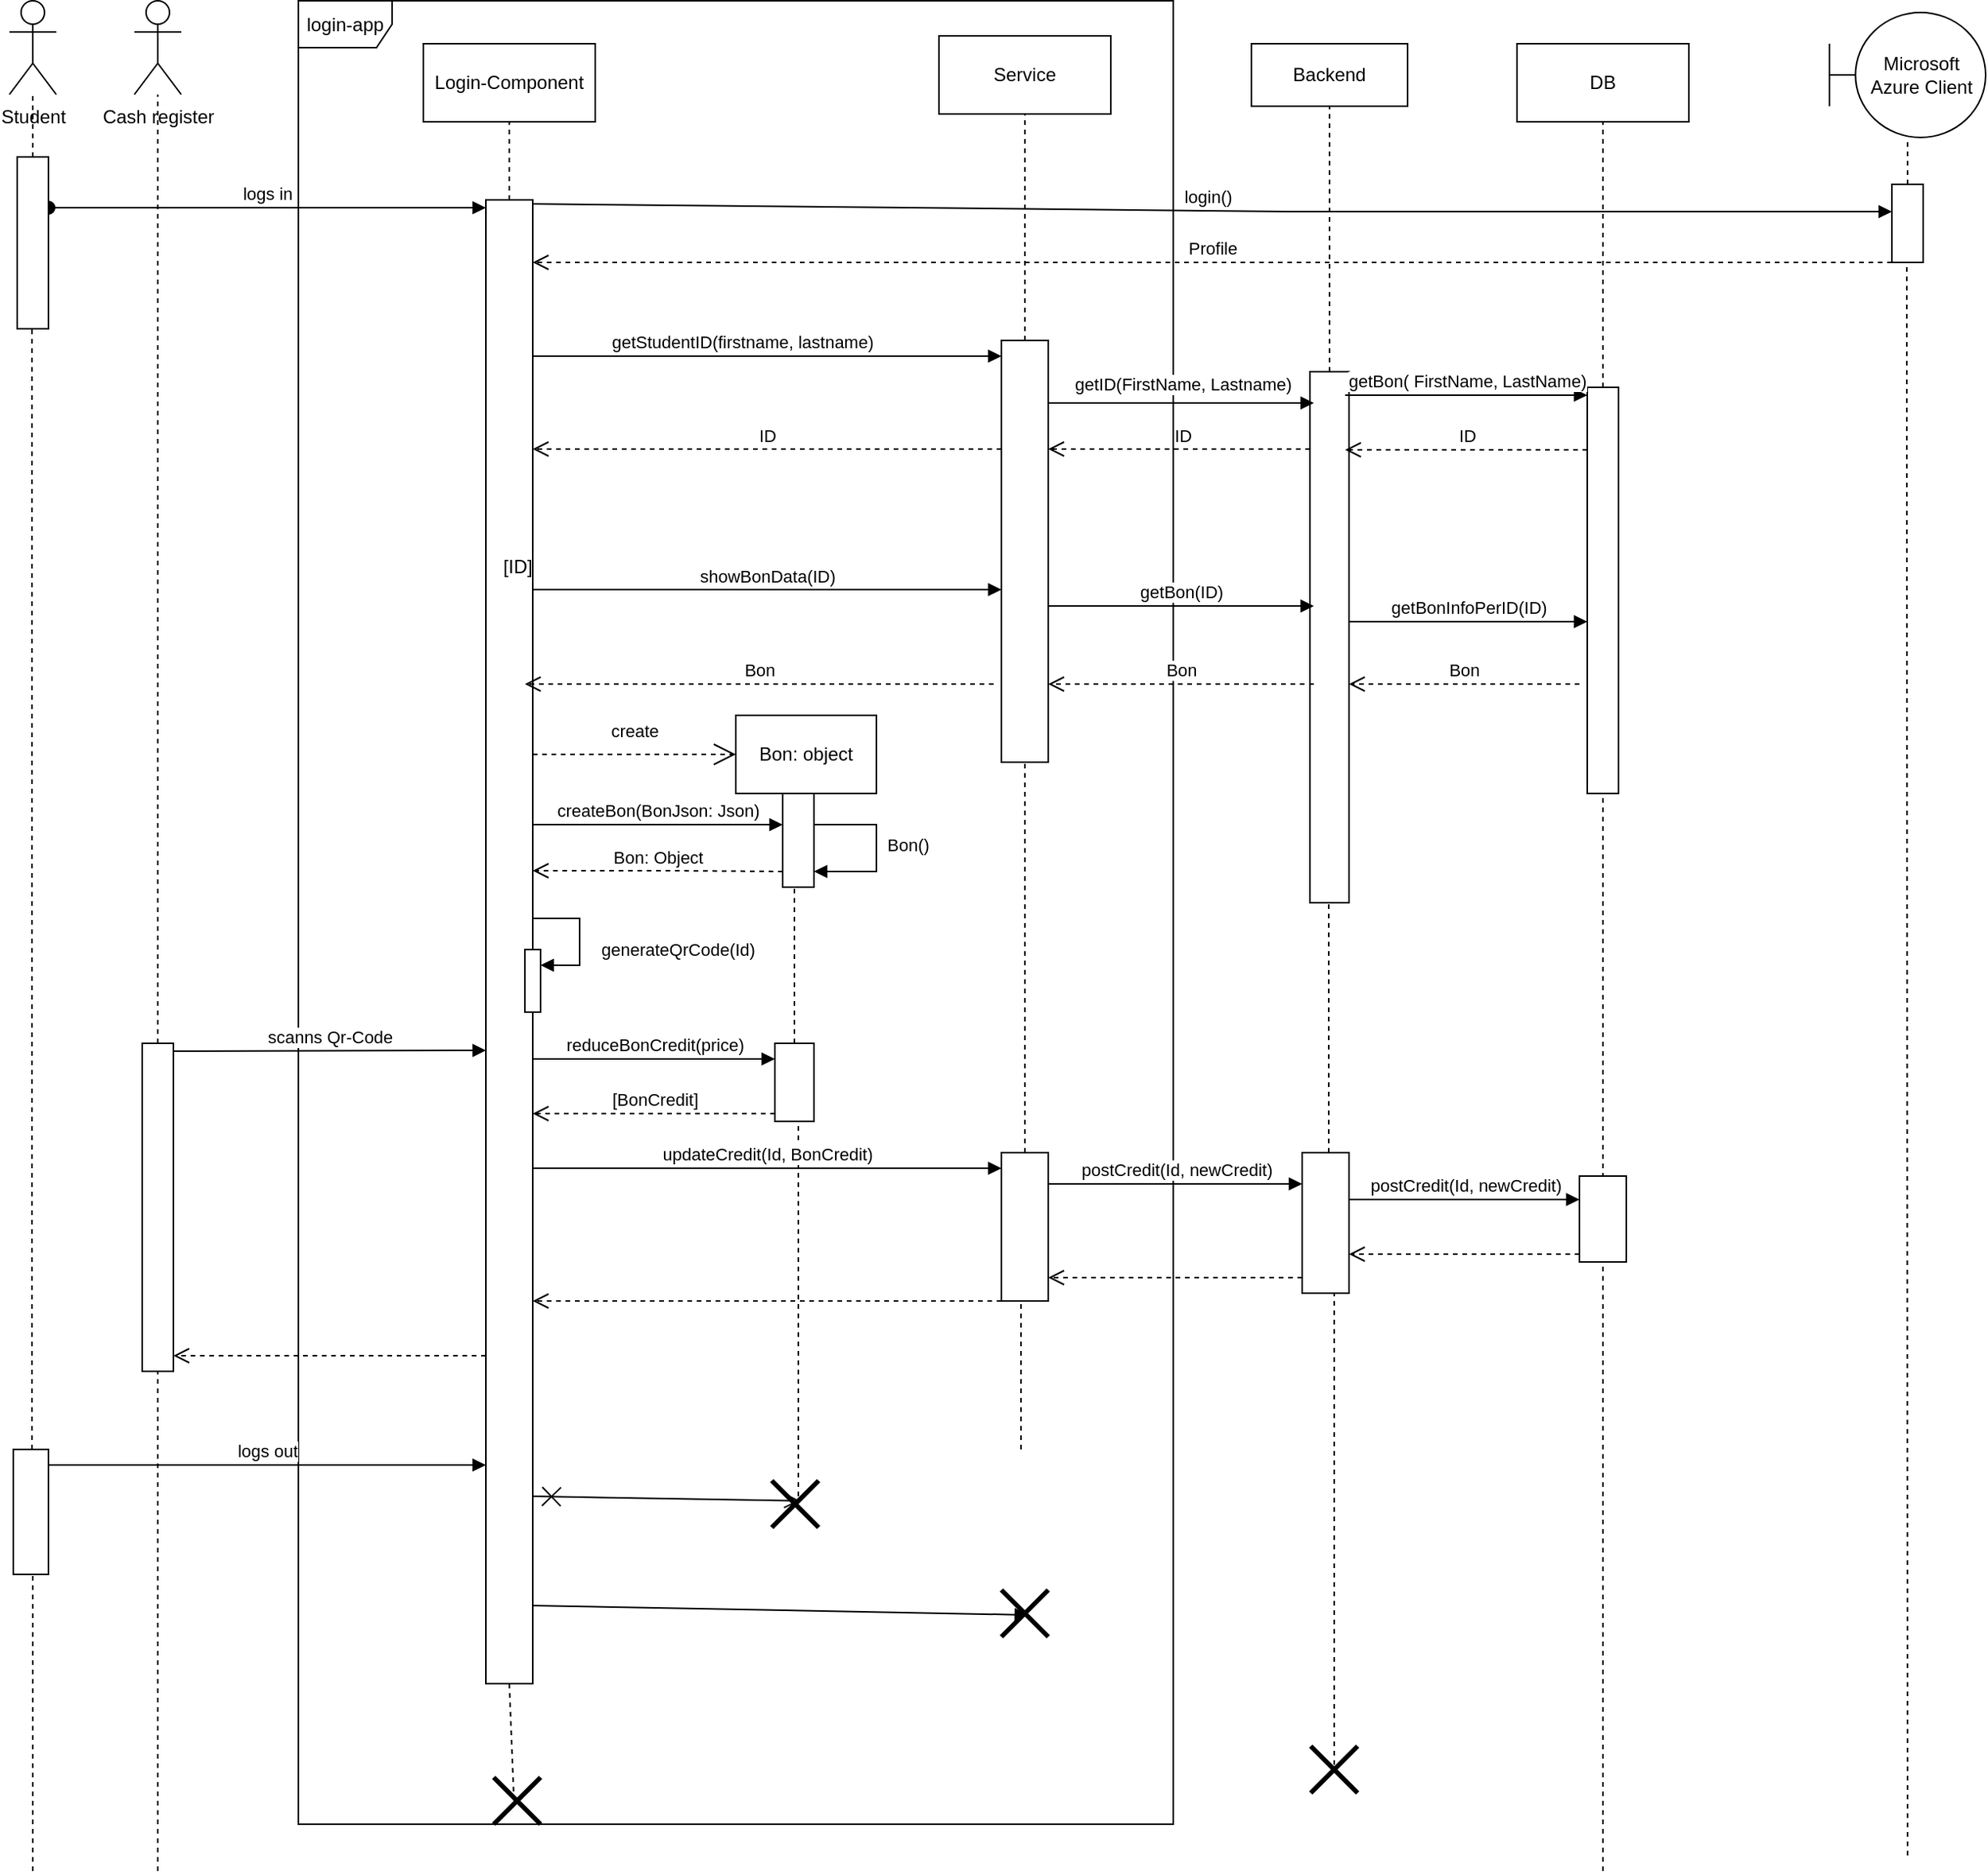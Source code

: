 <mxfile version="24.0.4" type="device">
  <diagram name="Page-1" id="Fj9ofP0NDVvWFLl9DVLK">
    <mxGraphModel dx="4253" dy="986" grid="1" gridSize="10" guides="1" tooltips="1" connect="1" arrows="1" fold="1" page="1" pageScale="1" pageWidth="2339" pageHeight="3300" background="none" math="0" shadow="0">
      <root>
        <mxCell id="0" />
        <mxCell id="1" parent="0" />
        <mxCell id="jAa6RLU_M62SWimMwOWj-7" value="Login-Component" style="html=1;whiteSpace=wrap;" parent="1" vertex="1">
          <mxGeometry x="170" y="30" width="110" height="50" as="geometry" />
        </mxCell>
        <mxCell id="jAa6RLU_M62SWimMwOWj-10" value="logs in" style="html=1;verticalAlign=bottom;startArrow=oval;endArrow=block;startSize=8;curved=0;rounded=0;entryX=0;entryY=0;entryDx=0;entryDy=5;" parent="1" source="LBW8_7YGmYP_Y5rvIaW_-118" target="jAa6RLU_M62SWimMwOWj-9" edge="1">
          <mxGeometry relative="1" as="geometry">
            <mxPoint x="70" y="130" as="sourcePoint" />
          </mxGeometry>
        </mxCell>
        <mxCell id="jAa6RLU_M62SWimMwOWj-31" value="login()" style="html=1;verticalAlign=bottom;endArrow=block;curved=0;rounded=0;exitX=1;exitY=0;exitDx=0;exitDy=5;exitPerimeter=0;" parent="1" target="LBW8_7YGmYP_Y5rvIaW_-93" edge="1">
          <mxGeometry width="80" relative="1" as="geometry">
            <mxPoint x="235" y="132.5" as="sourcePoint" />
            <mxPoint x="1105" y="122.5" as="targetPoint" />
            <Array as="points">
              <mxPoint x="725" y="137.5" />
            </Array>
          </mxGeometry>
        </mxCell>
        <mxCell id="jAa6RLU_M62SWimMwOWj-32" value="Profile" style="html=1;verticalAlign=bottom;endArrow=open;dashed=1;endSize=8;curved=0;rounded=0;" parent="1" edge="1">
          <mxGeometry relative="1" as="geometry">
            <mxPoint x="1110" y="170" as="sourcePoint" />
            <mxPoint x="240" y="170" as="targetPoint" />
          </mxGeometry>
        </mxCell>
        <mxCell id="jAa6RLU_M62SWimMwOWj-35" value="" style="endArrow=none;dashed=1;html=1;rounded=0;entryX=0.5;entryY=1;entryDx=0;entryDy=0;" parent="1" source="jAa6RLU_M62SWimMwOWj-9" target="jAa6RLU_M62SWimMwOWj-7" edge="1">
          <mxGeometry width="50" height="50" relative="1" as="geometry">
            <mxPoint x="285" y="500" as="sourcePoint" />
            <mxPoint x="300" y="90" as="targetPoint" />
          </mxGeometry>
        </mxCell>
        <mxCell id="jAa6RLU_M62SWimMwOWj-9" value="" style="html=1;points=[[0,0,0,0,5],[0,1,0,0,-5],[1,0,0,0,5],[1,1,0,0,-5]];perimeter=orthogonalPerimeter;outlineConnect=0;targetShapes=umlLifeline;portConstraint=eastwest;newEdgeStyle={&quot;curved&quot;:0,&quot;rounded&quot;:0};" parent="1" vertex="1">
          <mxGeometry x="210" y="130" width="30" height="950" as="geometry" />
        </mxCell>
        <mxCell id="jAa6RLU_M62SWimMwOWj-37" value="Service" style="html=1;whiteSpace=wrap;" parent="1" vertex="1">
          <mxGeometry x="500" y="25" width="110" height="50" as="geometry" />
        </mxCell>
        <mxCell id="jAa6RLU_M62SWimMwOWj-38" value="" style="endArrow=none;dashed=1;html=1;rounded=0;entryX=0.5;entryY=1;entryDx=0;entryDy=0;" parent="1" source="jAa6RLU_M62SWimMwOWj-41" target="jAa6RLU_M62SWimMwOWj-37" edge="1">
          <mxGeometry width="50" height="50" relative="1" as="geometry">
            <mxPoint x="740" y="525" as="sourcePoint" />
            <mxPoint x="730" y="165" as="targetPoint" />
          </mxGeometry>
        </mxCell>
        <mxCell id="jAa6RLU_M62SWimMwOWj-41" value="" style="html=1;points=[[0,0,0,0,5],[0,1,0,0,-5],[1,0,0,0,5],[1,1,0,0,-5]];perimeter=orthogonalPerimeter;outlineConnect=0;targetShapes=umlLifeline;portConstraint=eastwest;newEdgeStyle={&quot;curved&quot;:0,&quot;rounded&quot;:0};" parent="1" vertex="1">
          <mxGeometry x="540" y="220" width="30" height="270" as="geometry" />
        </mxCell>
        <mxCell id="BobR8et6HaCBwJBaFqmI-1" value="Backend" style="html=1;whiteSpace=wrap;" parent="1" vertex="1">
          <mxGeometry x="700" y="30" width="100" height="40" as="geometry" />
        </mxCell>
        <mxCell id="BobR8et6HaCBwJBaFqmI-2" value="" style="endArrow=none;dashed=1;html=1;rounded=0;entryX=0.5;entryY=1;entryDx=0;entryDy=0;" parent="1" source="BobR8et6HaCBwJBaFqmI-4" target="BobR8et6HaCBwJBaFqmI-1" edge="1">
          <mxGeometry width="50" height="50" relative="1" as="geometry">
            <mxPoint x="750" y="590" as="sourcePoint" />
            <mxPoint x="750" y="110" as="targetPoint" />
          </mxGeometry>
        </mxCell>
        <mxCell id="BobR8et6HaCBwJBaFqmI-4" value="" style="html=1;points=[[0,0,0,0,5],[0,1,0,0,-5],[1,0,0,0,5],[1,1,0,0,-5]];perimeter=orthogonalPerimeter;outlineConnect=0;targetShapes=umlLifeline;portConstraint=eastwest;newEdgeStyle={&quot;curved&quot;:0,&quot;rounded&quot;:0};" parent="1" vertex="1">
          <mxGeometry x="737.5" y="240" width="25" height="340" as="geometry" />
        </mxCell>
        <mxCell id="BobR8et6HaCBwJBaFqmI-18" value="getStudentID(firstname, lastname)" style="html=1;verticalAlign=bottom;endArrow=block;curved=0;rounded=0;" parent="1" source="jAa6RLU_M62SWimMwOWj-9" target="jAa6RLU_M62SWimMwOWj-41" edge="1">
          <mxGeometry x="-0.111" width="80" relative="1" as="geometry">
            <mxPoint x="290" y="230" as="sourcePoint" />
            <mxPoint x="470" y="230" as="targetPoint" />
            <Array as="points">
              <mxPoint x="360" y="230" />
              <mxPoint x="390" y="230" />
            </Array>
            <mxPoint as="offset" />
          </mxGeometry>
        </mxCell>
        <mxCell id="BobR8et6HaCBwJBaFqmI-22" value="ID" style="html=1;verticalAlign=bottom;endArrow=open;dashed=1;endSize=8;curved=0;rounded=0;" parent="1" target="jAa6RLU_M62SWimMwOWj-41" edge="1">
          <mxGeometry x="-0.011" relative="1" as="geometry">
            <mxPoint x="737.5" y="289.5" as="sourcePoint" />
            <mxPoint x="580" y="290" as="targetPoint" />
            <Array as="points">
              <mxPoint x="670" y="289.5" />
            </Array>
            <mxPoint x="1" as="offset" />
          </mxGeometry>
        </mxCell>
        <mxCell id="LBW8_7YGmYP_Y5rvIaW_-3" value="login-app" style="shape=umlFrame;whiteSpace=wrap;html=1;pointerEvents=0;" parent="1" vertex="1">
          <mxGeometry x="90" y="2.5" width="560" height="1167.5" as="geometry" />
        </mxCell>
        <mxCell id="LBW8_7YGmYP_Y5rvIaW_-7" value="getID(FirstName, Lastname)" style="html=1;verticalAlign=bottom;endArrow=block;curved=0;rounded=0;" parent="1" source="jAa6RLU_M62SWimMwOWj-41" edge="1">
          <mxGeometry x="0.01" y="3" width="80" relative="1" as="geometry">
            <mxPoint x="530" y="260" as="sourcePoint" />
            <mxPoint x="740" y="260" as="targetPoint" />
            <mxPoint as="offset" />
          </mxGeometry>
        </mxCell>
        <mxCell id="LBW8_7YGmYP_Y5rvIaW_-8" value="ID" style="html=1;verticalAlign=bottom;endArrow=open;dashed=1;endSize=8;curved=0;rounded=0;" parent="1" source="jAa6RLU_M62SWimMwOWj-41" target="jAa6RLU_M62SWimMwOWj-9" edge="1">
          <mxGeometry relative="1" as="geometry">
            <mxPoint x="470" y="289.5" as="sourcePoint" />
            <mxPoint x="290" y="289.5" as="targetPoint" />
            <Array as="points">
              <mxPoint x="380" y="289.5" />
            </Array>
          </mxGeometry>
        </mxCell>
        <mxCell id="LBW8_7YGmYP_Y5rvIaW_-26" value="" style="html=1;points=[[0,0,0,0,5],[0,1,0,0,-5],[1,0,0,0,5],[1,1,0,0,-5]];perimeter=orthogonalPerimeter;outlineConnect=0;targetShapes=umlLifeline;portConstraint=eastwest;newEdgeStyle={&quot;curved&quot;:0,&quot;rounded&quot;:0};" parent="1" vertex="1">
          <mxGeometry x="235" y="610" width="10" height="40" as="geometry" />
        </mxCell>
        <mxCell id="LBW8_7YGmYP_Y5rvIaW_-27" value="generateQrCode(Id)" style="html=1;align=left;spacingLeft=2;endArrow=block;rounded=0;edgeStyle=orthogonalEdgeStyle;curved=0;rounded=0;" parent="1" target="LBW8_7YGmYP_Y5rvIaW_-26" edge="1">
          <mxGeometry x="0.176" y="10" relative="1" as="geometry">
            <mxPoint x="240" y="590" as="sourcePoint" />
            <Array as="points">
              <mxPoint x="270" y="590" />
              <mxPoint x="270" y="620" />
            </Array>
            <mxPoint as="offset" />
          </mxGeometry>
        </mxCell>
        <mxCell id="LBW8_7YGmYP_Y5rvIaW_-37" value="DB" style="html=1;whiteSpace=wrap;" parent="1" vertex="1">
          <mxGeometry x="870" y="30" width="110" height="50" as="geometry" />
        </mxCell>
        <mxCell id="LBW8_7YGmYP_Y5rvIaW_-39" value="" style="html=1;points=[[0,0,0,0,5],[0,1,0,0,-5],[1,0,0,0,5],[1,1,0,0,-5]];perimeter=orthogonalPerimeter;outlineConnect=0;targetShapes=umlLifeline;portConstraint=eastwest;newEdgeStyle={&quot;curved&quot;:0,&quot;rounded&quot;:0};" parent="1" vertex="1">
          <mxGeometry x="915" y="250" width="20" height="260" as="geometry" />
        </mxCell>
        <mxCell id="LBW8_7YGmYP_Y5rvIaW_-42" value="getBon( FirstName, LastName)" style="html=1;verticalAlign=bottom;endArrow=block;curved=0;rounded=0;entryX=0;entryY=0;entryDx=0;entryDy=5;entryPerimeter=0;" parent="1" target="LBW8_7YGmYP_Y5rvIaW_-39" edge="1">
          <mxGeometry width="80" relative="1" as="geometry">
            <mxPoint x="760" y="255" as="sourcePoint" />
            <mxPoint x="840" y="250" as="targetPoint" />
          </mxGeometry>
        </mxCell>
        <mxCell id="LBW8_7YGmYP_Y5rvIaW_-43" value="showBonData(ID)" style="html=1;verticalAlign=bottom;endArrow=block;curved=0;rounded=0;" parent="1" edge="1">
          <mxGeometry width="80" relative="1" as="geometry">
            <mxPoint x="240" y="379.5" as="sourcePoint" />
            <mxPoint x="540" y="379.5" as="targetPoint" />
          </mxGeometry>
        </mxCell>
        <mxCell id="LBW8_7YGmYP_Y5rvIaW_-45" value="getBon(ID)" style="html=1;verticalAlign=bottom;endArrow=block;curved=0;rounded=0;" parent="1" edge="1" source="jAa6RLU_M62SWimMwOWj-41">
          <mxGeometry width="80" relative="1" as="geometry">
            <mxPoint x="580" y="389.5" as="sourcePoint" />
            <mxPoint x="740" y="390" as="targetPoint" />
            <Array as="points">
              <mxPoint x="620" y="390" />
            </Array>
          </mxGeometry>
        </mxCell>
        <mxCell id="LBW8_7YGmYP_Y5rvIaW_-47" value="getBonInfoPerID(ID)" style="html=1;verticalAlign=bottom;endArrow=block;curved=0;rounded=0;" parent="1" edge="1">
          <mxGeometry width="80" relative="1" as="geometry">
            <mxPoint x="762.5" y="400" as="sourcePoint" />
            <mxPoint x="915" y="400" as="targetPoint" />
            <Array as="points">
              <mxPoint x="800" y="400" />
            </Array>
          </mxGeometry>
        </mxCell>
        <mxCell id="LBW8_7YGmYP_Y5rvIaW_-48" value="Bon" style="html=1;verticalAlign=bottom;endArrow=open;dashed=1;endSize=8;curved=0;rounded=0;" parent="1" target="BobR8et6HaCBwJBaFqmI-4" edge="1">
          <mxGeometry relative="1" as="geometry">
            <mxPoint x="910" y="440" as="sourcePoint" />
            <mxPoint x="830" y="440" as="targetPoint" />
          </mxGeometry>
        </mxCell>
        <mxCell id="LBW8_7YGmYP_Y5rvIaW_-50" value="Bon" style="html=1;verticalAlign=bottom;endArrow=open;dashed=1;endSize=8;curved=0;rounded=0;" parent="1" target="jAa6RLU_M62SWimMwOWj-41" edge="1">
          <mxGeometry relative="1" as="geometry">
            <mxPoint x="740" y="440" as="sourcePoint" />
            <mxPoint x="660" y="440" as="targetPoint" />
          </mxGeometry>
        </mxCell>
        <mxCell id="LBW8_7YGmYP_Y5rvIaW_-51" value="Bon" style="html=1;verticalAlign=bottom;endArrow=open;dashed=1;endSize=8;curved=0;rounded=0;" parent="1" edge="1">
          <mxGeometry relative="1" as="geometry">
            <mxPoint x="535" y="440" as="sourcePoint" />
            <mxPoint x="235" y="440" as="targetPoint" />
            <Array as="points">
              <mxPoint x="355" y="440" />
            </Array>
          </mxGeometry>
        </mxCell>
        <mxCell id="LBW8_7YGmYP_Y5rvIaW_-56" value="ID" style="html=1;verticalAlign=bottom;endArrow=open;dashed=1;endSize=8;curved=0;rounded=0;" parent="1" source="LBW8_7YGmYP_Y5rvIaW_-39" edge="1">
          <mxGeometry relative="1" as="geometry">
            <mxPoint x="840" y="290" as="sourcePoint" />
            <mxPoint x="760" y="290" as="targetPoint" />
          </mxGeometry>
        </mxCell>
        <mxCell id="LBW8_7YGmYP_Y5rvIaW_-71" value="Bon: object" style="html=1;whiteSpace=wrap;" parent="1" vertex="1">
          <mxGeometry x="370" y="460" width="90" height="50" as="geometry" />
        </mxCell>
        <mxCell id="LBW8_7YGmYP_Y5rvIaW_-72" value="create" style="endArrow=open;endSize=12;dashed=1;html=1;rounded=0;entryX=0;entryY=0.5;entryDx=0;entryDy=0;" parent="1" target="LBW8_7YGmYP_Y5rvIaW_-71" edge="1">
          <mxGeometry y="15" width="160" relative="1" as="geometry">
            <mxPoint x="240" y="485" as="sourcePoint" />
            <mxPoint x="400" y="480" as="targetPoint" />
            <mxPoint as="offset" />
          </mxGeometry>
        </mxCell>
        <mxCell id="LBW8_7YGmYP_Y5rvIaW_-74" value="" style="html=1;points=[[0,0,0,0,5],[0,1,0,0,-5],[1,0,0,0,5],[1,1,0,0,-5]];perimeter=orthogonalPerimeter;outlineConnect=0;targetShapes=umlLifeline;portConstraint=eastwest;newEdgeStyle={&quot;curved&quot;:0,&quot;rounded&quot;:0};" parent="1" vertex="1">
          <mxGeometry x="400" y="510" width="20" height="60" as="geometry" />
        </mxCell>
        <mxCell id="LBW8_7YGmYP_Y5rvIaW_-83" value="createBon(BonJson: Json) " style="html=1;verticalAlign=bottom;endArrow=block;curved=0;rounded=0;" parent="1" target="LBW8_7YGmYP_Y5rvIaW_-74" edge="1">
          <mxGeometry width="80" relative="1" as="geometry">
            <mxPoint x="240" y="530" as="sourcePoint" />
            <mxPoint x="320" y="530" as="targetPoint" />
          </mxGeometry>
        </mxCell>
        <mxCell id="LBW8_7YGmYP_Y5rvIaW_-84" value="Bon: Object" style="html=1;verticalAlign=bottom;endArrow=open;dashed=1;endSize=8;curved=0;rounded=0;" parent="1" edge="1">
          <mxGeometry relative="1" as="geometry">
            <mxPoint x="400" y="560" as="sourcePoint" />
            <mxPoint x="240" y="559.5" as="targetPoint" />
            <Array as="points">
              <mxPoint x="330" y="559.5" />
            </Array>
          </mxGeometry>
        </mxCell>
        <mxCell id="LBW8_7YGmYP_Y5rvIaW_-86" value="Bon()" style="html=1;verticalAlign=bottom;endArrow=block;curved=0;rounded=0;" parent="1" target="LBW8_7YGmYP_Y5rvIaW_-74" edge="1">
          <mxGeometry x="0.125" y="20" width="80" relative="1" as="geometry">
            <mxPoint x="420" y="530" as="sourcePoint" />
            <mxPoint x="460" y="530" as="targetPoint" />
            <Array as="points">
              <mxPoint x="460" y="530" />
              <mxPoint x="460" y="550" />
              <mxPoint x="460" y="560" />
              <mxPoint x="450" y="560" />
            </Array>
            <mxPoint as="offset" />
          </mxGeometry>
        </mxCell>
        <mxCell id="LBW8_7YGmYP_Y5rvIaW_-90" value="Microsoft Azure Client" style="shape=umlBoundary;whiteSpace=wrap;html=1;" parent="1" vertex="1">
          <mxGeometry x="1070" y="10" width="100" height="80" as="geometry" />
        </mxCell>
        <mxCell id="LBW8_7YGmYP_Y5rvIaW_-91" value="" style="endArrow=none;dashed=1;html=1;rounded=0;" parent="1" source="LBW8_7YGmYP_Y5rvIaW_-93" target="LBW8_7YGmYP_Y5rvIaW_-90" edge="1">
          <mxGeometry width="50" height="50" relative="1" as="geometry">
            <mxPoint x="1120" y="300" as="sourcePoint" />
            <mxPoint x="1140" y="210" as="targetPoint" />
          </mxGeometry>
        </mxCell>
        <mxCell id="LBW8_7YGmYP_Y5rvIaW_-92" value="" style="endArrow=none;dashed=1;html=1;rounded=0;" parent="1" edge="1">
          <mxGeometry width="50" height="50" relative="1" as="geometry">
            <mxPoint x="1120" y="1190" as="sourcePoint" />
            <mxPoint x="1119.5" y="160" as="targetPoint" />
          </mxGeometry>
        </mxCell>
        <mxCell id="LBW8_7YGmYP_Y5rvIaW_-93" value="" style="html=1;points=[[0,0,0,0,5],[0,1,0,0,-5],[1,0,0,0,5],[1,1,0,0,-5]];perimeter=orthogonalPerimeter;outlineConnect=0;targetShapes=umlLifeline;portConstraint=eastwest;newEdgeStyle={&quot;curved&quot;:0,&quot;rounded&quot;:0};" parent="1" vertex="1">
          <mxGeometry x="1110" y="120" width="20" height="50" as="geometry" />
        </mxCell>
        <mxCell id="LBW8_7YGmYP_Y5rvIaW_-104" value="" style="endArrow=none;dashed=1;html=1;rounded=0;" parent="1" source="EvdMP9Y-qxCTjXerJq-M-26" target="LBW8_7YGmYP_Y5rvIaW_-74" edge="1">
          <mxGeometry width="50" height="50" relative="1" as="geometry">
            <mxPoint x="409.5" y="1288" as="sourcePoint" />
            <mxPoint x="409.5" y="590" as="targetPoint" />
          </mxGeometry>
        </mxCell>
        <mxCell id="LBW8_7YGmYP_Y5rvIaW_-106" value="Cash register" style="shape=umlActor;verticalLabelPosition=bottom;verticalAlign=top;html=1;" parent="1" vertex="1">
          <mxGeometry x="-15" y="2.5" width="30" height="60" as="geometry" />
        </mxCell>
        <mxCell id="LBW8_7YGmYP_Y5rvIaW_-107" value="" style="endArrow=none;dashed=1;html=1;rounded=0;" parent="1" source="LBW8_7YGmYP_Y5rvIaW_-111" target="LBW8_7YGmYP_Y5rvIaW_-106" edge="1">
          <mxGeometry width="50" height="50" relative="1" as="geometry">
            <mxPoint x="-5" y="943" as="sourcePoint" />
            <mxPoint x="15" y="565" as="targetPoint" />
          </mxGeometry>
        </mxCell>
        <mxCell id="LBW8_7YGmYP_Y5rvIaW_-111" value="" style="html=1;points=[[0,0,0,0,5],[0,1,0,0,-5],[1,0,0,0,5],[1,1,0,0,-5]];perimeter=orthogonalPerimeter;outlineConnect=0;targetShapes=umlLifeline;portConstraint=eastwest;newEdgeStyle={&quot;curved&quot;:0,&quot;rounded&quot;:0};" parent="1" vertex="1">
          <mxGeometry x="-10" y="670" width="20" height="210" as="geometry" />
        </mxCell>
        <mxCell id="LBW8_7YGmYP_Y5rvIaW_-116" value="Student" style="shape=umlActor;verticalLabelPosition=bottom;verticalAlign=top;html=1;" parent="1" vertex="1">
          <mxGeometry x="-95" y="2.5" width="30" height="60" as="geometry" />
        </mxCell>
        <mxCell id="LBW8_7YGmYP_Y5rvIaW_-117" value="" style="endArrow=none;dashed=1;html=1;rounded=0;" parent="1" source="LBW8_7YGmYP_Y5rvIaW_-118" target="LBW8_7YGmYP_Y5rvIaW_-116" edge="1">
          <mxGeometry width="50" height="50" relative="1" as="geometry">
            <mxPoint x="-80" y="522.5" as="sourcePoint" />
            <mxPoint x="-85" y="172.5" as="targetPoint" />
          </mxGeometry>
        </mxCell>
        <mxCell id="LBW8_7YGmYP_Y5rvIaW_-119" value="" style="endArrow=none;dashed=1;html=1;rounded=0;" parent="1" edge="1" source="EvdMP9Y-qxCTjXerJq-M-48">
          <mxGeometry width="50" height="50" relative="1" as="geometry">
            <mxPoint x="-80" y="1040" as="sourcePoint" />
            <mxPoint x="-80.5" y="212.5" as="targetPoint" />
          </mxGeometry>
        </mxCell>
        <mxCell id="LBW8_7YGmYP_Y5rvIaW_-118" value="" style="html=1;points=[[0,0,0,0,5],[0,1,0,0,-5],[1,0,0,0,5],[1,1,0,0,-5]];perimeter=orthogonalPerimeter;outlineConnect=0;targetShapes=umlLifeline;portConstraint=eastwest;newEdgeStyle={&quot;curved&quot;:0,&quot;rounded&quot;:0};" parent="1" vertex="1">
          <mxGeometry x="-90" y="102.5" width="20" height="110" as="geometry" />
        </mxCell>
        <mxCell id="EvdMP9Y-qxCTjXerJq-M-3" value="" style="endArrow=none;dashed=1;html=1;rounded=0;" edge="1" parent="1" target="LBW8_7YGmYP_Y5rvIaW_-111">
          <mxGeometry width="50" height="50" relative="1" as="geometry">
            <mxPoint y="1200" as="sourcePoint" />
            <mxPoint y="780" as="targetPoint" />
          </mxGeometry>
        </mxCell>
        <mxCell id="EvdMP9Y-qxCTjXerJq-M-5" value="scanns Qr-Code" style="html=1;verticalAlign=bottom;endArrow=block;curved=0;rounded=0;exitX=1;exitY=0;exitDx=0;exitDy=5;exitPerimeter=0;" edge="1" parent="1" source="LBW8_7YGmYP_Y5rvIaW_-111">
          <mxGeometry width="80" relative="1" as="geometry">
            <mxPoint x="5" y="674.5" as="sourcePoint" />
            <mxPoint x="210" y="674.5" as="targetPoint" />
          </mxGeometry>
        </mxCell>
        <mxCell id="EvdMP9Y-qxCTjXerJq-M-10" value="" style="html=1;verticalAlign=bottom;endArrow=open;dashed=1;endSize=8;curved=0;rounded=0;" edge="1" parent="1">
          <mxGeometry relative="1" as="geometry">
            <mxPoint x="210" y="870" as="sourcePoint" />
            <mxPoint x="10" y="870" as="targetPoint" />
          </mxGeometry>
        </mxCell>
        <mxCell id="EvdMP9Y-qxCTjXerJq-M-12" value="[ID]" style="text;html=1;align=center;verticalAlign=middle;resizable=0;points=[];autosize=1;strokeColor=none;fillColor=none;" vertex="1" parent="1">
          <mxGeometry x="210" y="350" width="40" height="30" as="geometry" />
        </mxCell>
        <mxCell id="EvdMP9Y-qxCTjXerJq-M-13" value="" style="endArrow=none;dashed=1;html=1;rounded=0;" edge="1" parent="1">
          <mxGeometry width="50" height="50" relative="1" as="geometry">
            <mxPoint x="749.5" y="740" as="sourcePoint" />
            <mxPoint x="749.5" y="580" as="targetPoint" />
          </mxGeometry>
        </mxCell>
        <mxCell id="EvdMP9Y-qxCTjXerJq-M-14" value="" style="endArrow=none;dashed=1;html=1;rounded=0;" edge="1" parent="1" source="EvdMP9Y-qxCTjXerJq-M-20" target="jAa6RLU_M62SWimMwOWj-41">
          <mxGeometry width="50" height="50" relative="1" as="geometry">
            <mxPoint x="550" y="1272" as="sourcePoint" />
            <mxPoint x="530" y="700" as="targetPoint" />
          </mxGeometry>
        </mxCell>
        <mxCell id="EvdMP9Y-qxCTjXerJq-M-15" value="" style="endArrow=none;dashed=1;html=1;rounded=0;exitX=0.433;exitY=0.5;exitDx=0;exitDy=0;exitPerimeter=0;" edge="1" parent="1" source="EvdMP9Y-qxCTjXerJq-M-64">
          <mxGeometry width="50" height="50" relative="1" as="geometry">
            <mxPoint x="230" y="1230" as="sourcePoint" />
            <mxPoint x="225" y="1080" as="targetPoint" />
          </mxGeometry>
        </mxCell>
        <mxCell id="EvdMP9Y-qxCTjXerJq-M-21" value="" style="endArrow=none;dashed=1;html=1;rounded=0;" edge="1" parent="1" target="EvdMP9Y-qxCTjXerJq-M-20">
          <mxGeometry width="50" height="50" relative="1" as="geometry">
            <mxPoint x="552.5" y="930" as="sourcePoint" />
            <mxPoint x="555" y="750" as="targetPoint" />
          </mxGeometry>
        </mxCell>
        <mxCell id="EvdMP9Y-qxCTjXerJq-M-20" value="" style="html=1;points=[[0,0,0,0,5],[0,1,0,0,-5],[1,0,0,0,5],[1,1,0,0,-5]];perimeter=orthogonalPerimeter;outlineConnect=0;targetShapes=umlLifeline;portConstraint=eastwest;newEdgeStyle={&quot;curved&quot;:0,&quot;rounded&quot;:0};" vertex="1" parent="1">
          <mxGeometry x="540" y="740" width="30" height="95" as="geometry" />
        </mxCell>
        <mxCell id="EvdMP9Y-qxCTjXerJq-M-27" value="" style="endArrow=none;dashed=1;html=1;rounded=0;exitX=0.567;exitY=0.333;exitDx=0;exitDy=0;exitPerimeter=0;" edge="1" parent="1" source="EvdMP9Y-qxCTjXerJq-M-61" target="EvdMP9Y-qxCTjXerJq-M-26">
          <mxGeometry width="50" height="50" relative="1" as="geometry">
            <mxPoint x="410" y="910" as="sourcePoint" />
            <mxPoint x="410" y="570" as="targetPoint" />
          </mxGeometry>
        </mxCell>
        <mxCell id="EvdMP9Y-qxCTjXerJq-M-26" value="" style="html=1;points=[[0,0,0,0,5],[0,1,0,0,-5],[1,0,0,0,5],[1,1,0,0,-5]];perimeter=orthogonalPerimeter;outlineConnect=0;targetShapes=umlLifeline;portConstraint=eastwest;newEdgeStyle={&quot;curved&quot;:0,&quot;rounded&quot;:0};" vertex="1" parent="1">
          <mxGeometry x="395" y="670" width="25" height="50" as="geometry" />
        </mxCell>
        <mxCell id="EvdMP9Y-qxCTjXerJq-M-28" value="reduceBonCredit(price)" style="html=1;verticalAlign=bottom;endArrow=block;curved=0;rounded=0;" edge="1" parent="1" target="EvdMP9Y-qxCTjXerJq-M-26">
          <mxGeometry width="80" relative="1" as="geometry">
            <mxPoint x="240" y="680" as="sourcePoint" />
            <mxPoint x="320" y="680" as="targetPoint" />
          </mxGeometry>
        </mxCell>
        <mxCell id="EvdMP9Y-qxCTjXerJq-M-29" value="[BonCredit]" style="html=1;verticalAlign=bottom;endArrow=open;dashed=1;endSize=8;curved=0;rounded=0;exitX=0;exitY=1;exitDx=0;exitDy=-5;exitPerimeter=0;" edge="1" parent="1" source="EvdMP9Y-qxCTjXerJq-M-26" target="jAa6RLU_M62SWimMwOWj-9">
          <mxGeometry relative="1" as="geometry">
            <mxPoint x="390" y="720" as="sourcePoint" />
            <mxPoint x="240" y="720" as="targetPoint" />
          </mxGeometry>
        </mxCell>
        <mxCell id="EvdMP9Y-qxCTjXerJq-M-32" value="updateCredit(Id, BonCredit)" style="html=1;verticalAlign=bottom;endArrow=block;curved=0;rounded=0;" edge="1" parent="1" target="EvdMP9Y-qxCTjXerJq-M-20">
          <mxGeometry width="80" relative="1" as="geometry">
            <mxPoint x="240" y="750" as="sourcePoint" />
            <mxPoint x="320" y="750" as="targetPoint" />
          </mxGeometry>
        </mxCell>
        <mxCell id="EvdMP9Y-qxCTjXerJq-M-33" value="" style="endArrow=none;dashed=1;html=1;rounded=0;exitX=0.5;exitY=0.4;exitDx=0;exitDy=0;exitPerimeter=0;" edge="1" parent="1" source="EvdMP9Y-qxCTjXerJq-M-65" target="EvdMP9Y-qxCTjXerJq-M-34">
          <mxGeometry width="50" height="50" relative="1" as="geometry">
            <mxPoint x="749.5" y="1140" as="sourcePoint" />
            <mxPoint x="749.5" y="870" as="targetPoint" />
          </mxGeometry>
        </mxCell>
        <mxCell id="EvdMP9Y-qxCTjXerJq-M-34" value="" style="html=1;points=[[0,0,0,0,5],[0,1,0,0,-5],[1,0,0,0,5],[1,1,0,0,-5]];perimeter=orthogonalPerimeter;outlineConnect=0;targetShapes=umlLifeline;portConstraint=eastwest;newEdgeStyle={&quot;curved&quot;:0,&quot;rounded&quot;:0};" vertex="1" parent="1">
          <mxGeometry x="732.5" y="740" width="30" height="90" as="geometry" />
        </mxCell>
        <mxCell id="EvdMP9Y-qxCTjXerJq-M-35" value="postCredit(Id, newCredit)" style="html=1;verticalAlign=bottom;endArrow=block;curved=0;rounded=0;" edge="1" parent="1" target="EvdMP9Y-qxCTjXerJq-M-34">
          <mxGeometry width="80" relative="1" as="geometry">
            <mxPoint x="570" y="760" as="sourcePoint" />
            <mxPoint x="650" y="760" as="targetPoint" />
          </mxGeometry>
        </mxCell>
        <mxCell id="EvdMP9Y-qxCTjXerJq-M-40" value="" style="endArrow=none;dashed=1;html=1;rounded=0;entryX=0.5;entryY=1;entryDx=0;entryDy=0;" edge="1" parent="1" source="LBW8_7YGmYP_Y5rvIaW_-39" target="LBW8_7YGmYP_Y5rvIaW_-37">
          <mxGeometry width="50" height="50" relative="1" as="geometry">
            <mxPoint x="925" y="260" as="sourcePoint" />
            <mxPoint x="970" y="180" as="targetPoint" />
          </mxGeometry>
        </mxCell>
        <mxCell id="EvdMP9Y-qxCTjXerJq-M-41" value="" style="endArrow=none;dashed=1;html=1;rounded=0;" edge="1" parent="1" target="LBW8_7YGmYP_Y5rvIaW_-39">
          <mxGeometry width="50" height="50" relative="1" as="geometry">
            <mxPoint x="925" y="1200" as="sourcePoint" />
            <mxPoint x="924.5" y="510" as="targetPoint" />
          </mxGeometry>
        </mxCell>
        <mxCell id="EvdMP9Y-qxCTjXerJq-M-42" value="" style="html=1;points=[[0,0,0,0,5],[0,1,0,0,-5],[1,0,0,0,5],[1,1,0,0,-5]];perimeter=orthogonalPerimeter;outlineConnect=0;targetShapes=umlLifeline;portConstraint=eastwest;newEdgeStyle={&quot;curved&quot;:0,&quot;rounded&quot;:0};" vertex="1" parent="1">
          <mxGeometry x="910" y="755" width="30" height="55" as="geometry" />
        </mxCell>
        <mxCell id="EvdMP9Y-qxCTjXerJq-M-43" value="postCredit(Id, newCredit)" style="html=1;verticalAlign=bottom;endArrow=block;curved=0;rounded=0;" edge="1" parent="1">
          <mxGeometry width="80" relative="1" as="geometry">
            <mxPoint x="762.5" y="770" as="sourcePoint" />
            <mxPoint x="910" y="770" as="targetPoint" />
          </mxGeometry>
        </mxCell>
        <mxCell id="EvdMP9Y-qxCTjXerJq-M-45" value="" style="html=1;verticalAlign=bottom;endArrow=open;dashed=1;endSize=8;curved=0;rounded=0;exitX=0;exitY=1;exitDx=0;exitDy=-5;exitPerimeter=0;" edge="1" parent="1" source="EvdMP9Y-qxCTjXerJq-M-42" target="EvdMP9Y-qxCTjXerJq-M-34">
          <mxGeometry relative="1" as="geometry">
            <mxPoint x="910" y="800" as="sourcePoint" />
            <mxPoint x="830" y="800" as="targetPoint" />
          </mxGeometry>
        </mxCell>
        <mxCell id="EvdMP9Y-qxCTjXerJq-M-46" value="" style="html=1;verticalAlign=bottom;endArrow=open;dashed=1;endSize=8;curved=0;rounded=0;" edge="1" parent="1" source="EvdMP9Y-qxCTjXerJq-M-34">
          <mxGeometry relative="1" as="geometry">
            <mxPoint x="732.5" y="820" as="sourcePoint" />
            <mxPoint x="570" y="820" as="targetPoint" />
          </mxGeometry>
        </mxCell>
        <mxCell id="EvdMP9Y-qxCTjXerJq-M-47" value="" style="html=1;verticalAlign=bottom;endArrow=open;dashed=1;endSize=8;curved=0;rounded=0;" edge="1" parent="1" target="jAa6RLU_M62SWimMwOWj-9">
          <mxGeometry relative="1" as="geometry">
            <mxPoint x="540" y="835" as="sourcePoint" />
            <mxPoint x="460" y="835" as="targetPoint" />
          </mxGeometry>
        </mxCell>
        <mxCell id="EvdMP9Y-qxCTjXerJq-M-51" value="" style="endArrow=none;dashed=1;html=1;rounded=0;" edge="1" parent="1" target="EvdMP9Y-qxCTjXerJq-M-48">
          <mxGeometry width="50" height="50" relative="1" as="geometry">
            <mxPoint x="-80" y="1200" as="sourcePoint" />
            <mxPoint x="-80.5" y="212.5" as="targetPoint" />
          </mxGeometry>
        </mxCell>
        <mxCell id="EvdMP9Y-qxCTjXerJq-M-58" value="logs out" style="html=1;verticalAlign=bottom;endArrow=block;curved=0;rounded=0;" edge="1" parent="1" source="EvdMP9Y-qxCTjXerJq-M-48" target="jAa6RLU_M62SWimMwOWj-9">
          <mxGeometry width="80" relative="1" as="geometry">
            <mxPoint x="-80" y="950" as="sourcePoint" />
            <mxPoint y="950" as="targetPoint" />
            <Array as="points">
              <mxPoint x="-30" y="940" />
            </Array>
          </mxGeometry>
        </mxCell>
        <mxCell id="EvdMP9Y-qxCTjXerJq-M-59" value="" style="html=1;verticalAlign=bottom;endArrow=block;curved=0;rounded=0;" edge="1" parent="1" target="EvdMP9Y-qxCTjXerJq-M-48">
          <mxGeometry width="80" relative="1" as="geometry">
            <mxPoint x="-80" y="950" as="sourcePoint" />
            <mxPoint y="950" as="targetPoint" />
          </mxGeometry>
        </mxCell>
        <mxCell id="EvdMP9Y-qxCTjXerJq-M-48" value="" style="html=1;points=[[0,0,0,0,5],[0,1,0,0,-5],[1,0,0,0,5],[1,1,0,0,-5]];perimeter=orthogonalPerimeter;outlineConnect=0;targetShapes=umlLifeline;portConstraint=eastwest;newEdgeStyle={&quot;curved&quot;:0,&quot;rounded&quot;:0};" vertex="1" parent="1">
          <mxGeometry x="-92.5" y="930" width="22.5" height="80" as="geometry" />
        </mxCell>
        <mxCell id="EvdMP9Y-qxCTjXerJq-M-60" value="" style="endArrow=open;startArrow=cross;endFill=0;startFill=0;endSize=8;startSize=10;html=1;rounded=0;entryX=0.6;entryY=0.433;entryDx=0;entryDy=0;entryPerimeter=0;" edge="1" parent="1" target="EvdMP9Y-qxCTjXerJq-M-61">
          <mxGeometry width="160" relative="1" as="geometry">
            <mxPoint x="240" y="960" as="sourcePoint" />
            <mxPoint x="380" y="960" as="targetPoint" />
          </mxGeometry>
        </mxCell>
        <mxCell id="EvdMP9Y-qxCTjXerJq-M-61" value="" style="shape=umlDestroy;whiteSpace=wrap;html=1;strokeWidth=3;targetShapes=umlLifeline;" vertex="1" parent="1">
          <mxGeometry x="393" y="950" width="30" height="30" as="geometry" />
        </mxCell>
        <mxCell id="EvdMP9Y-qxCTjXerJq-M-62" value="" style="shape=umlDestroy;whiteSpace=wrap;html=1;strokeWidth=3;targetShapes=umlLifeline;" vertex="1" parent="1">
          <mxGeometry x="540" y="1020" width="30" height="30" as="geometry" />
        </mxCell>
        <mxCell id="EvdMP9Y-qxCTjXerJq-M-63" value="" style="html=1;verticalAlign=bottom;endArrow=block;curved=0;rounded=0;entryX=0.567;entryY=0.533;entryDx=0;entryDy=0;entryPerimeter=0;" edge="1" parent="1" target="EvdMP9Y-qxCTjXerJq-M-62">
          <mxGeometry width="80" relative="1" as="geometry">
            <mxPoint x="240" y="1030" as="sourcePoint" />
            <mxPoint x="480" y="1030" as="targetPoint" />
          </mxGeometry>
        </mxCell>
        <mxCell id="EvdMP9Y-qxCTjXerJq-M-64" value="" style="shape=umlDestroy;whiteSpace=wrap;html=1;strokeWidth=3;targetShapes=umlLifeline;" vertex="1" parent="1">
          <mxGeometry x="215" y="1140" width="30" height="30" as="geometry" />
        </mxCell>
        <mxCell id="EvdMP9Y-qxCTjXerJq-M-65" value="" style="shape=umlDestroy;whiteSpace=wrap;html=1;strokeWidth=3;targetShapes=umlLifeline;" vertex="1" parent="1">
          <mxGeometry x="738" y="1120" width="30" height="30" as="geometry" />
        </mxCell>
      </root>
    </mxGraphModel>
  </diagram>
</mxfile>
